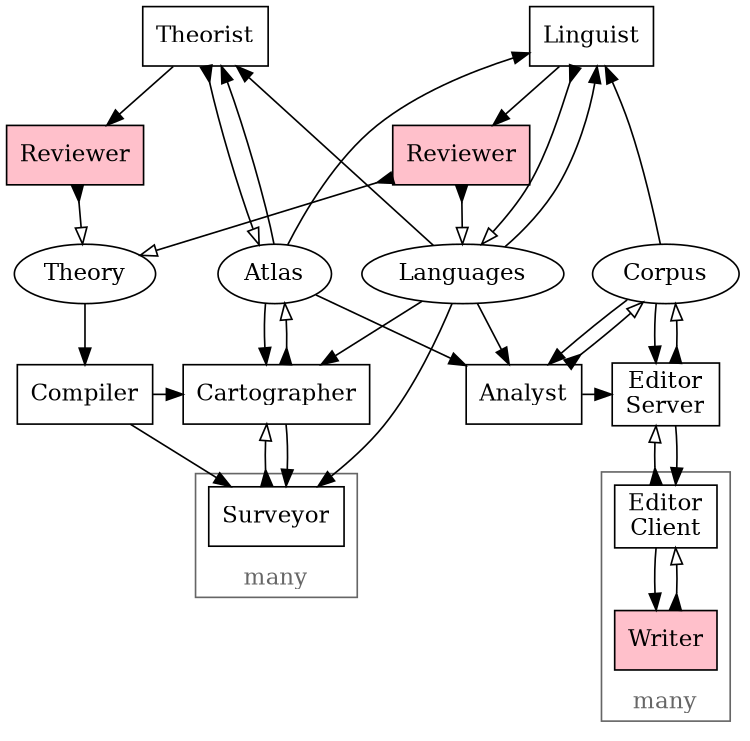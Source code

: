 digraph G {
    overlap=false;
    size="5,5";
    node [shape=box];


    //subgraph cluster_legend {
    //    rank="max";
    //    Human [style=filled, fillcolor=pink];
    //    Data [shape=ellipse];
    //}

    Theorist;
    Linguist;
    {
        rank="same";
        node [style=filled, fillcolor=pink];
        TheoryReviewer [label="Reviewer"];
        LanguagesReviewer [label="Reviewer"];
    }
    {
        node [shape=ellipse];
        Languages;
        Theory;
        Atlas;
        Corpus;
    }
    Compiler;
    {
        rank="same";
        Analyst;
        EditorServer [label="Editor\nServer"];
    }

    subgraph cluster_survey {
        Surveyor;

        color = "#666666";
        fontcolor = "#666666";
        label = "many";
        labelloc = "b";
    }

    subgraph cluster_edit {
        EditorClient [label="Editor\nClient"];
        Writer [style=filled, fillcolor=pink];

        color = "#666666";
        fontcolor = "#666666";
        label = "many";
        labelloc = "b";
    }

    { rank="min"; Linguist; Theorist; }
    { rank="same"; Languages; Theory; Atlas; Corpus; }
    { rank="same"; Cartographer; Compiler; Analyst; }


    // Workflow: Compile
    edge [dir=forward arrowhead=normal]; // pull
    Theory -> Compiler;
    Compiler -> Surveyor;
    Compiler -> Cartographer;

    // Workflow: Survey
    edge [dir=forward arrowhead=normal]; // pull
    Atlas -> Cartographer;
    Languages -> Cartographer;
    Languages -> Surveyor;
    Cartographer -> Surveyor;
    edge [dir=both arrowtail=inv arrowhead=empty]; // push
    Surveyor -> Cartographer;
    Cartographer -> Atlas;

    // Workflow: Edit
    edge [dir=forward arrowhead=normal]; // pull
    Atlas -> Analyst;
    Languages -> Analyst;
    Corpus -> Analyst;
    Corpus -> EditorServer;
    Analyst -> EditorServer;
    EditorServer -> EditorClient;
    EditorClient -> Writer;
    edge [dir=both arrowtail=inv arrowhead=empty]; // push
    Analyst -> Corpus;
    EditorServer -> Corpus;
    EditorClient -> EditorServer;
    Writer -> EditorClient;

    // Workflow: Fit Language
    edge [dir=forward arrowhead=normal]; // pull
    Corpus -> Linguist;
    Atlas -> Linguist;
    Languages -> Linguist;
    Linguist -> LanguagesReviewer;
    edge [dir=both arrowtail=inv arrowhead=empty]; // push
    Linguist -> Languages;
    LanguagesReviewer -> Languages;
    LanguagesReviewer -> Theory;

    // Workflow: Conjecture
    edge [dir=forward arrowhead=normal]; // pull
    Atlas -> Theorist;
    Languages ->  Theorist;
    Theorist -> TheoryReviewer;
    edge [dir=both arrowtail=inv arrowhead=empty]; // push
    TheoryReviewer -> Theory;
    Theorist -> Atlas;
}
